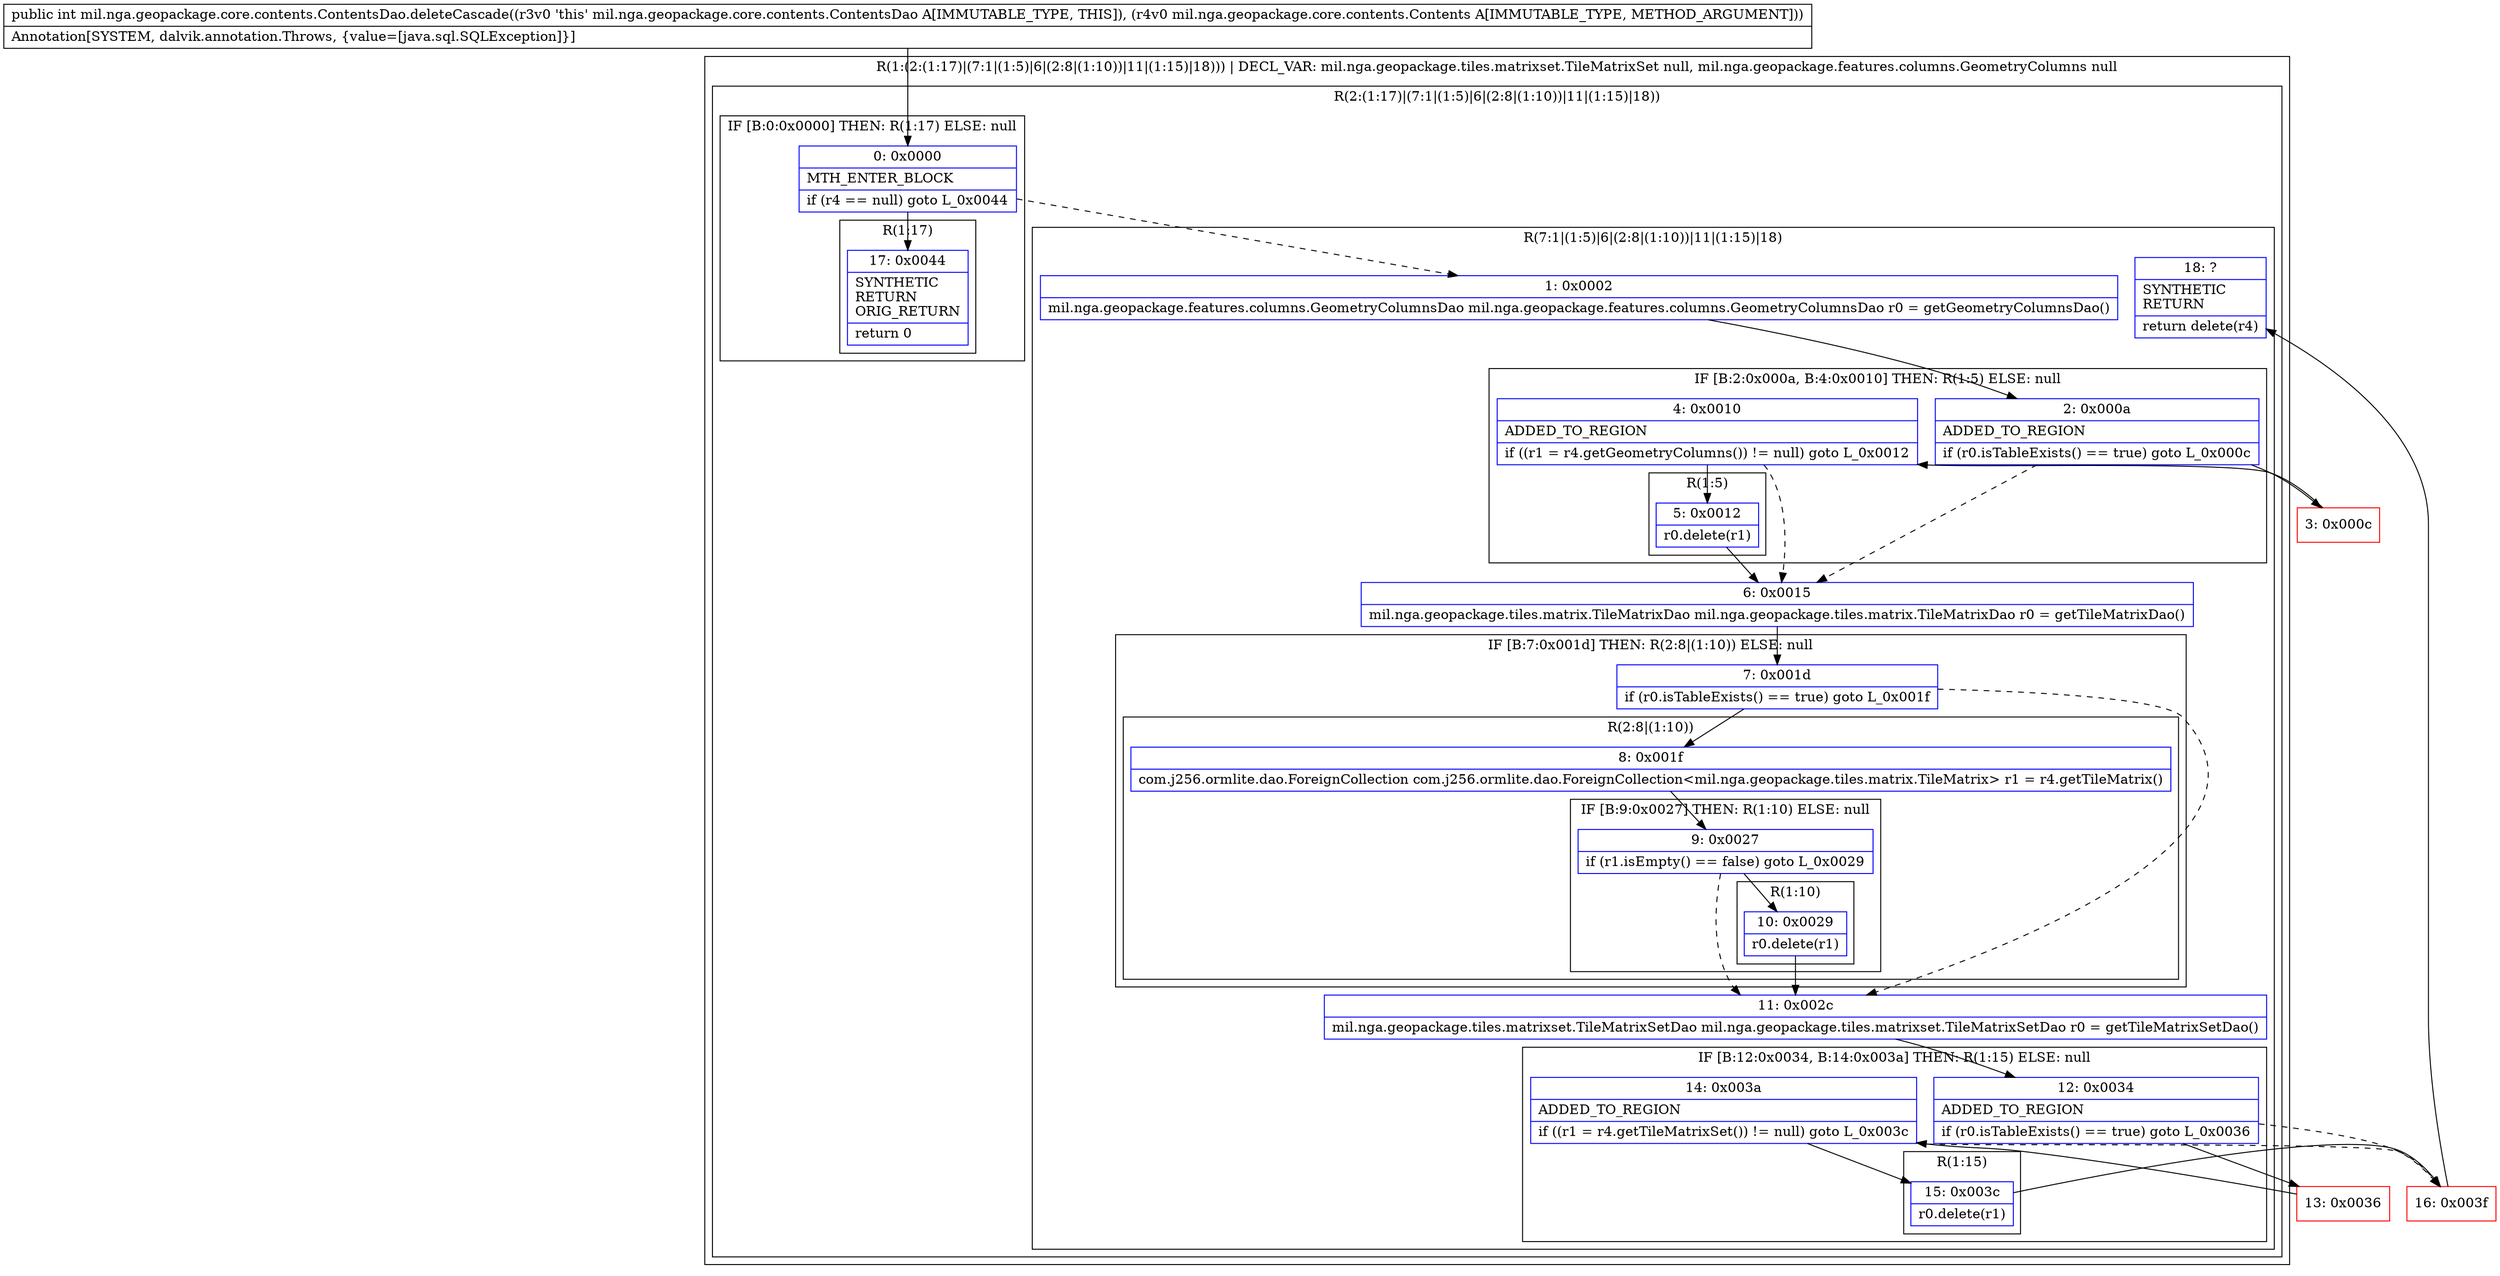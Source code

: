 digraph "CFG formil.nga.geopackage.core.contents.ContentsDao.deleteCascade(Lmil\/nga\/geopackage\/core\/contents\/Contents;)I" {
subgraph cluster_Region_1106313624 {
label = "R(1:(2:(1:17)|(7:1|(1:5)|6|(2:8|(1:10))|11|(1:15)|18))) | DECL_VAR: mil.nga.geopackage.tiles.matrixset.TileMatrixSet null, mil.nga.geopackage.features.columns.GeometryColumns null\l";
node [shape=record,color=blue];
subgraph cluster_Region_1895695328 {
label = "R(2:(1:17)|(7:1|(1:5)|6|(2:8|(1:10))|11|(1:15)|18))";
node [shape=record,color=blue];
subgraph cluster_IfRegion_1290500192 {
label = "IF [B:0:0x0000] THEN: R(1:17) ELSE: null";
node [shape=record,color=blue];
Node_0 [shape=record,label="{0\:\ 0x0000|MTH_ENTER_BLOCK\l|if (r4 == null) goto L_0x0044\l}"];
subgraph cluster_Region_577070594 {
label = "R(1:17)";
node [shape=record,color=blue];
Node_17 [shape=record,label="{17\:\ 0x0044|SYNTHETIC\lRETURN\lORIG_RETURN\l|return 0\l}"];
}
}
subgraph cluster_Region_1822657827 {
label = "R(7:1|(1:5)|6|(2:8|(1:10))|11|(1:15)|18)";
node [shape=record,color=blue];
Node_1 [shape=record,label="{1\:\ 0x0002|mil.nga.geopackage.features.columns.GeometryColumnsDao mil.nga.geopackage.features.columns.GeometryColumnsDao r0 = getGeometryColumnsDao()\l}"];
subgraph cluster_IfRegion_1615267779 {
label = "IF [B:2:0x000a, B:4:0x0010] THEN: R(1:5) ELSE: null";
node [shape=record,color=blue];
Node_2 [shape=record,label="{2\:\ 0x000a|ADDED_TO_REGION\l|if (r0.isTableExists() == true) goto L_0x000c\l}"];
Node_4 [shape=record,label="{4\:\ 0x0010|ADDED_TO_REGION\l|if ((r1 = r4.getGeometryColumns()) != null) goto L_0x0012\l}"];
subgraph cluster_Region_207198283 {
label = "R(1:5)";
node [shape=record,color=blue];
Node_5 [shape=record,label="{5\:\ 0x0012|r0.delete(r1)\l}"];
}
}
Node_6 [shape=record,label="{6\:\ 0x0015|mil.nga.geopackage.tiles.matrix.TileMatrixDao mil.nga.geopackage.tiles.matrix.TileMatrixDao r0 = getTileMatrixDao()\l}"];
subgraph cluster_IfRegion_1420141894 {
label = "IF [B:7:0x001d] THEN: R(2:8|(1:10)) ELSE: null";
node [shape=record,color=blue];
Node_7 [shape=record,label="{7\:\ 0x001d|if (r0.isTableExists() == true) goto L_0x001f\l}"];
subgraph cluster_Region_1167313768 {
label = "R(2:8|(1:10))";
node [shape=record,color=blue];
Node_8 [shape=record,label="{8\:\ 0x001f|com.j256.ormlite.dao.ForeignCollection com.j256.ormlite.dao.ForeignCollection\<mil.nga.geopackage.tiles.matrix.TileMatrix\> r1 = r4.getTileMatrix()\l}"];
subgraph cluster_IfRegion_517250926 {
label = "IF [B:9:0x0027] THEN: R(1:10) ELSE: null";
node [shape=record,color=blue];
Node_9 [shape=record,label="{9\:\ 0x0027|if (r1.isEmpty() == false) goto L_0x0029\l}"];
subgraph cluster_Region_606072932 {
label = "R(1:10)";
node [shape=record,color=blue];
Node_10 [shape=record,label="{10\:\ 0x0029|r0.delete(r1)\l}"];
}
}
}
}
Node_11 [shape=record,label="{11\:\ 0x002c|mil.nga.geopackage.tiles.matrixset.TileMatrixSetDao mil.nga.geopackage.tiles.matrixset.TileMatrixSetDao r0 = getTileMatrixSetDao()\l}"];
subgraph cluster_IfRegion_2084475451 {
label = "IF [B:12:0x0034, B:14:0x003a] THEN: R(1:15) ELSE: null";
node [shape=record,color=blue];
Node_12 [shape=record,label="{12\:\ 0x0034|ADDED_TO_REGION\l|if (r0.isTableExists() == true) goto L_0x0036\l}"];
Node_14 [shape=record,label="{14\:\ 0x003a|ADDED_TO_REGION\l|if ((r1 = r4.getTileMatrixSet()) != null) goto L_0x003c\l}"];
subgraph cluster_Region_1013302839 {
label = "R(1:15)";
node [shape=record,color=blue];
Node_15 [shape=record,label="{15\:\ 0x003c|r0.delete(r1)\l}"];
}
}
Node_18 [shape=record,label="{18\:\ ?|SYNTHETIC\lRETURN\l|return delete(r4)\l}"];
}
}
}
Node_3 [shape=record,color=red,label="{3\:\ 0x000c}"];
Node_13 [shape=record,color=red,label="{13\:\ 0x0036}"];
Node_16 [shape=record,color=red,label="{16\:\ 0x003f}"];
MethodNode[shape=record,label="{public int mil.nga.geopackage.core.contents.ContentsDao.deleteCascade((r3v0 'this' mil.nga.geopackage.core.contents.ContentsDao A[IMMUTABLE_TYPE, THIS]), (r4v0 mil.nga.geopackage.core.contents.Contents A[IMMUTABLE_TYPE, METHOD_ARGUMENT]))  | Annotation[SYSTEM, dalvik.annotation.Throws, \{value=[java.sql.SQLException]\}]\l}"];
MethodNode -> Node_0;
Node_0 -> Node_1[style=dashed];
Node_0 -> Node_17;
Node_1 -> Node_2;
Node_2 -> Node_3;
Node_2 -> Node_6[style=dashed];
Node_4 -> Node_5;
Node_4 -> Node_6[style=dashed];
Node_5 -> Node_6;
Node_6 -> Node_7;
Node_7 -> Node_8;
Node_7 -> Node_11[style=dashed];
Node_8 -> Node_9;
Node_9 -> Node_10;
Node_9 -> Node_11[style=dashed];
Node_10 -> Node_11;
Node_11 -> Node_12;
Node_12 -> Node_13;
Node_12 -> Node_16[style=dashed];
Node_14 -> Node_15;
Node_14 -> Node_16[style=dashed];
Node_15 -> Node_16;
Node_3 -> Node_4;
Node_13 -> Node_14;
Node_16 -> Node_18;
}

